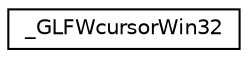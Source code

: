 digraph "Graphical Class Hierarchy"
{
 // LATEX_PDF_SIZE
  edge [fontname="Helvetica",fontsize="10",labelfontname="Helvetica",labelfontsize="10"];
  node [fontname="Helvetica",fontsize="10",shape=record];
  rankdir="LR";
  Node0 [label="_GLFWcursorWin32",height=0.2,width=0.4,color="black", fillcolor="white", style="filled",URL="$struct__GLFWcursorWin32.html",tooltip=" "];
}
